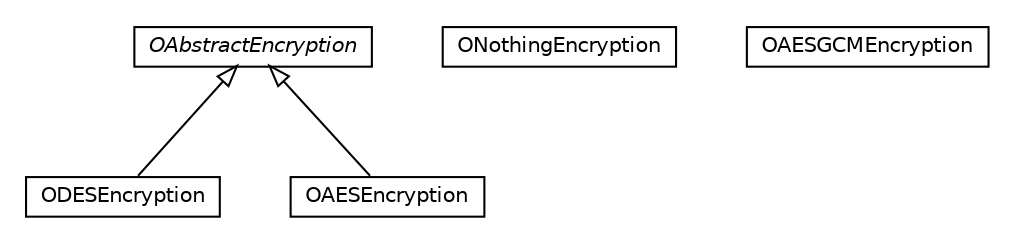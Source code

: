 #!/usr/local/bin/dot
#
# Class diagram 
# Generated by UMLGraph version R5_6-24-gf6e263 (http://www.umlgraph.org/)
#

digraph G {
	edge [fontname="Helvetica",fontsize=10,labelfontname="Helvetica",labelfontsize=10];
	node [fontname="Helvetica",fontsize=10,shape=plaintext];
	nodesep=0.25;
	ranksep=0.5;
	// com.orientechnologies.orient.core.encryption.impl.ODESEncryption
	c418357 [label=<<table title="com.orientechnologies.orient.core.encryption.impl.ODESEncryption" border="0" cellborder="1" cellspacing="0" cellpadding="2" port="p" href="./ODESEncryption.html">
		<tr><td><table border="0" cellspacing="0" cellpadding="1">
<tr><td align="center" balign="center"> ODESEncryption </td></tr>
		</table></td></tr>
		</table>>, URL="./ODESEncryption.html", fontname="Helvetica", fontcolor="black", fontsize=10.0];
	// com.orientechnologies.orient.core.encryption.impl.ONothingEncryption
	c418358 [label=<<table title="com.orientechnologies.orient.core.encryption.impl.ONothingEncryption" border="0" cellborder="1" cellspacing="0" cellpadding="2" port="p" href="./ONothingEncryption.html">
		<tr><td><table border="0" cellspacing="0" cellpadding="1">
<tr><td align="center" balign="center"> ONothingEncryption </td></tr>
		</table></td></tr>
		</table>>, URL="./ONothingEncryption.html", fontname="Helvetica", fontcolor="black", fontsize=10.0];
	// com.orientechnologies.orient.core.encryption.impl.OAESGCMEncryption
	c418359 [label=<<table title="com.orientechnologies.orient.core.encryption.impl.OAESGCMEncryption" border="0" cellborder="1" cellspacing="0" cellpadding="2" port="p" href="./OAESGCMEncryption.html">
		<tr><td><table border="0" cellspacing="0" cellpadding="1">
<tr><td align="center" balign="center"> OAESGCMEncryption </td></tr>
		</table></td></tr>
		</table>>, URL="./OAESGCMEncryption.html", fontname="Helvetica", fontcolor="black", fontsize=10.0];
	// com.orientechnologies.orient.core.encryption.impl.OAESEncryption
	c418360 [label=<<table title="com.orientechnologies.orient.core.encryption.impl.OAESEncryption" border="0" cellborder="1" cellspacing="0" cellpadding="2" port="p" href="./OAESEncryption.html">
		<tr><td><table border="0" cellspacing="0" cellpadding="1">
<tr><td align="center" balign="center"> OAESEncryption </td></tr>
		</table></td></tr>
		</table>>, URL="./OAESEncryption.html", fontname="Helvetica", fontcolor="black", fontsize=10.0];
	// com.orientechnologies.orient.core.encryption.impl.OAbstractEncryption
	c418361 [label=<<table title="com.orientechnologies.orient.core.encryption.impl.OAbstractEncryption" border="0" cellborder="1" cellspacing="0" cellpadding="2" port="p" href="./OAbstractEncryption.html">
		<tr><td><table border="0" cellspacing="0" cellpadding="1">
<tr><td align="center" balign="center"><font face="Helvetica-Oblique"> OAbstractEncryption </font></td></tr>
		</table></td></tr>
		</table>>, URL="./OAbstractEncryption.html", fontname="Helvetica", fontcolor="black", fontsize=10.0];
	//com.orientechnologies.orient.core.encryption.impl.ODESEncryption extends com.orientechnologies.orient.core.encryption.impl.OAbstractEncryption
	c418361:p -> c418357:p [dir=back,arrowtail=empty];
	//com.orientechnologies.orient.core.encryption.impl.OAESEncryption extends com.orientechnologies.orient.core.encryption.impl.OAbstractEncryption
	c418361:p -> c418360:p [dir=back,arrowtail=empty];
}

